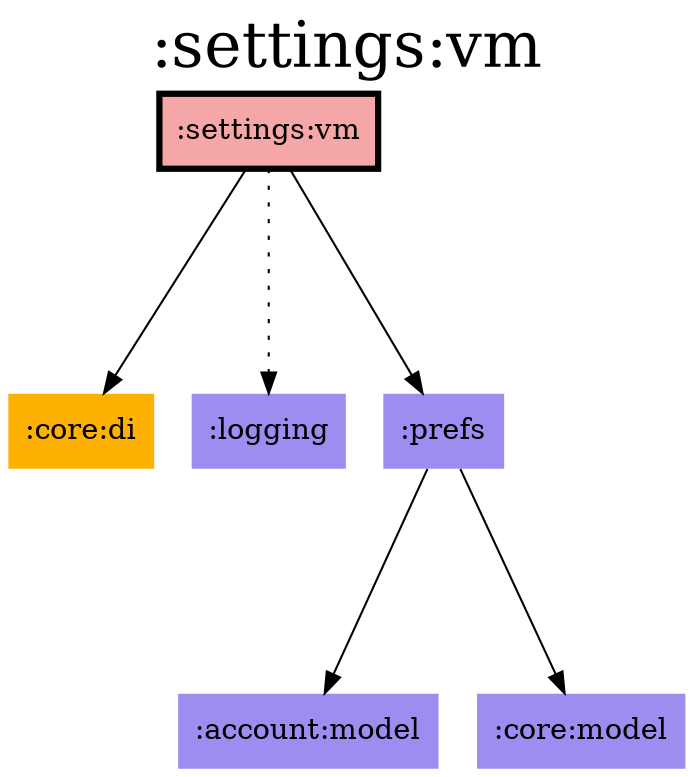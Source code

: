 digraph {
edge ["dir"="forward"]
graph ["dpi"="100","label"=":settings:vm","labelloc"="t","fontsize"="30","ranksep"="1.5","rankdir"="TB"]
node ["style"="filled"]
":account:model" ["fillcolor"="#9D8DF1","shape"="none"]
":core:di" ["fillcolor"="#FCB103","shape"="none"]
":core:model" ["fillcolor"="#9D8DF1","shape"="none"]
":logging" ["fillcolor"="#9D8DF1","shape"="none"]
":prefs" ["fillcolor"="#9D8DF1","shape"="none"]
":settings:vm" ["fillcolor"="#F5A6A6","color"="black","penwidth"="3","shape"="box"]
{
edge ["dir"="none"]
graph ["rank"="same"]
":settings:vm"
}
":prefs" -> ":account:model"
":prefs" -> ":core:model"
":settings:vm" -> ":core:di"
":settings:vm" -> ":logging" ["style"="dotted"]
":settings:vm" -> ":prefs"
}

